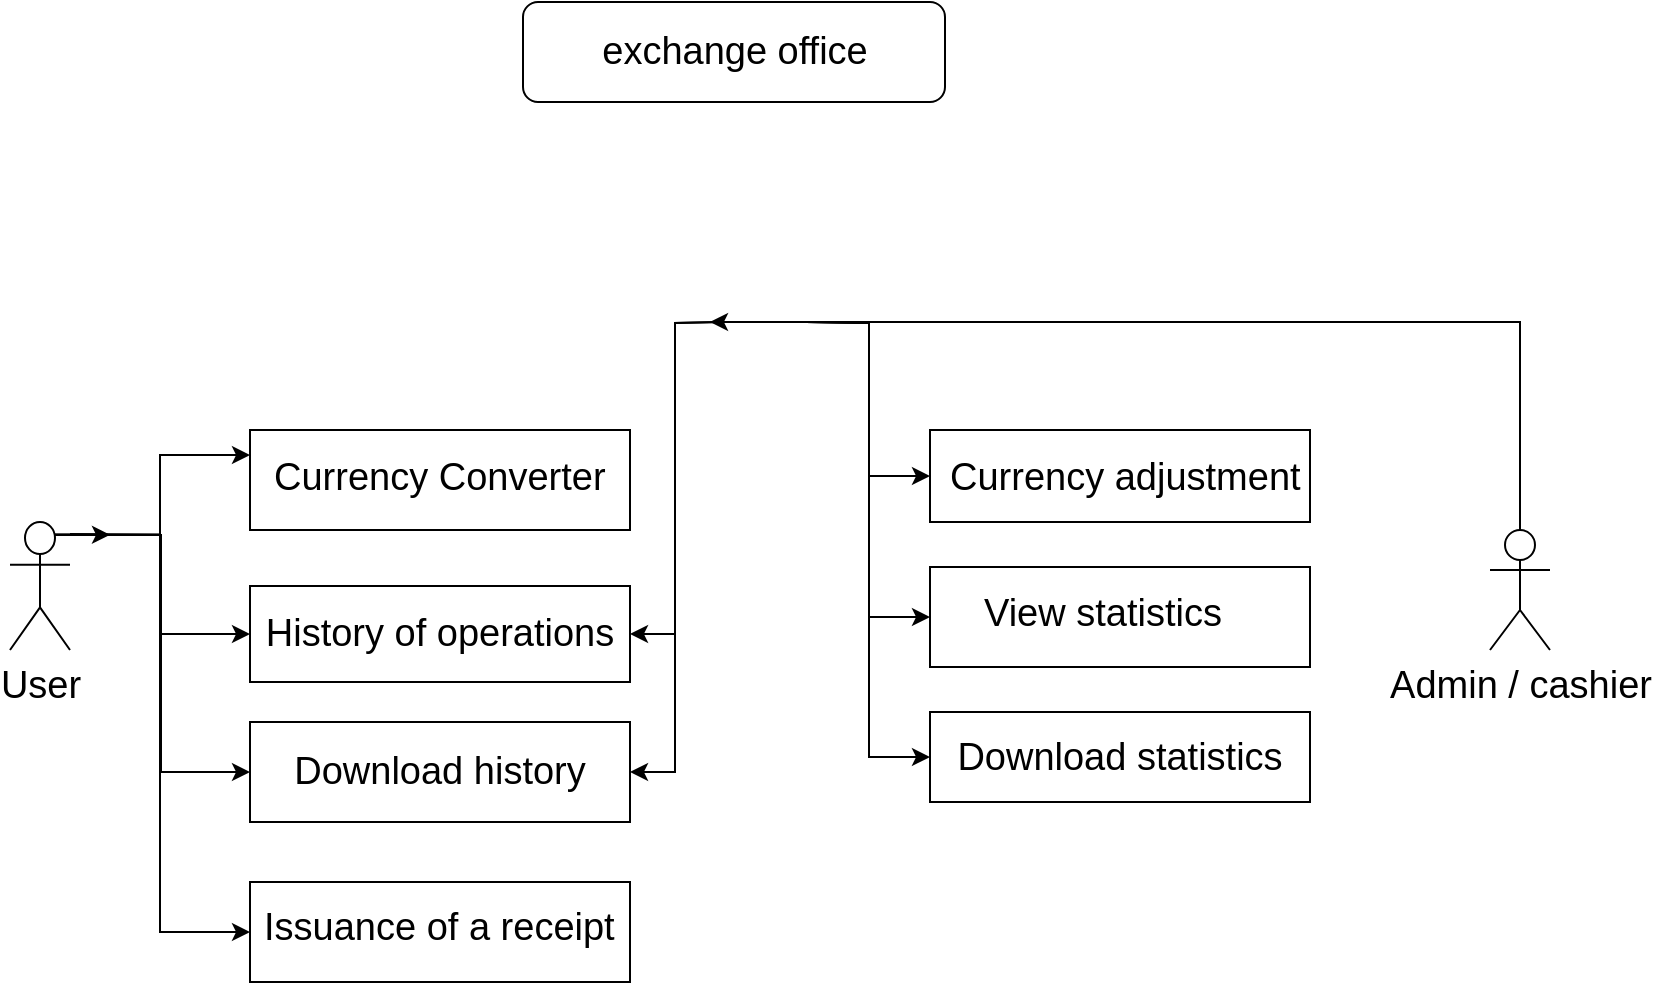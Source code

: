 <mxfile version="12.1.8" type="github" pages="1">
  <diagram name="Page-1" id="90a13364-a465-7bf4-72fc-28e22215d7a0">
    <mxGraphModel dx="932" dy="600" grid="1" gridSize="10" guides="1" tooltips="1" connect="1" arrows="1" fold="1" page="1" pageScale="1.5" pageWidth="1169" pageHeight="826" background="#ffffff" math="0" shadow="0">
      <root>
        <mxCell id="0" style=";html=1;"/>
        <mxCell id="1" style=";html=1;" parent="0"/>
        <mxCell id="6AYyEVtHDju9qtjBgxED-3" value="exchange office" style="rounded=1;whiteSpace=wrap;html=1;fontSize=19;" parent="1" vertex="1">
          <mxGeometry x="766.5" y="340" width="211" height="50" as="geometry"/>
        </mxCell>
        <mxCell id="6AYyEVtHDju9qtjBgxED-21" style="edgeStyle=orthogonalEdgeStyle;rounded=0;orthogonalLoop=1;jettySize=auto;html=1;exitX=0.75;exitY=0.1;exitDx=0;exitDy=0;exitPerimeter=0;fontSize=19;" parent="1" source="6AYyEVtHDju9qtjBgxED-4" target="6AYyEVtHDju9qtjBgxED-17" edge="1">
          <mxGeometry relative="1" as="geometry"/>
        </mxCell>
        <mxCell id="6AYyEVtHDju9qtjBgxED-23" style="edgeStyle=orthogonalEdgeStyle;rounded=0;orthogonalLoop=1;jettySize=auto;html=1;entryX=0;entryY=0.5;entryDx=0;entryDy=0;fontSize=19;" parent="1" target="6AYyEVtHDju9qtjBgxED-22" edge="1">
          <mxGeometry relative="1" as="geometry">
            <mxPoint x="540" y="606" as="sourcePoint"/>
          </mxGeometry>
        </mxCell>
        <mxCell id="6AYyEVtHDju9qtjBgxED-24" style="edgeStyle=orthogonalEdgeStyle;rounded=0;orthogonalLoop=1;jettySize=auto;html=1;exitX=0.75;exitY=0.1;exitDx=0;exitDy=0;exitPerimeter=0;entryX=0;entryY=0.25;entryDx=0;entryDy=0;fontSize=19;" parent="1" source="6AYyEVtHDju9qtjBgxED-4" target="6AYyEVtHDju9qtjBgxED-15" edge="1">
          <mxGeometry relative="1" as="geometry"/>
        </mxCell>
        <mxCell id="6AYyEVtHDju9qtjBgxED-27" style="edgeStyle=orthogonalEdgeStyle;rounded=0;orthogonalLoop=1;jettySize=auto;html=1;exitX=0.75;exitY=0.1;exitDx=0;exitDy=0;exitPerimeter=0;entryX=0;entryY=0.5;entryDx=0;entryDy=0;fontSize=19;" parent="1" source="6AYyEVtHDju9qtjBgxED-4" target="6AYyEVtHDju9qtjBgxED-25" edge="1">
          <mxGeometry relative="1" as="geometry"/>
        </mxCell>
        <mxCell id="6AYyEVtHDju9qtjBgxED-39" style="edgeStyle=orthogonalEdgeStyle;rounded=0;orthogonalLoop=1;jettySize=auto;html=1;exitX=0.75;exitY=0.1;exitDx=0;exitDy=0;exitPerimeter=0;fontSize=19;" parent="1" source="6AYyEVtHDju9qtjBgxED-4" edge="1">
          <mxGeometry relative="1" as="geometry">
            <mxPoint x="560" y="606" as="targetPoint"/>
          </mxGeometry>
        </mxCell>
        <mxCell id="6AYyEVtHDju9qtjBgxED-4" value="User" style="shape=umlActor;verticalLabelPosition=bottom;labelBackgroundColor=#ffffff;verticalAlign=top;html=1;outlineConnect=0;fontSize=19;" parent="1" vertex="1">
          <mxGeometry x="510" y="600" width="30" height="64" as="geometry"/>
        </mxCell>
        <mxCell id="AcIC_pg4494FrDrm9kNM-2" style="edgeStyle=orthogonalEdgeStyle;rounded=0;orthogonalLoop=1;jettySize=auto;html=1;exitX=0.5;exitY=0;exitDx=0;exitDy=0;exitPerimeter=0;" edge="1" parent="1" source="6AYyEVtHDju9qtjBgxED-9">
          <mxGeometry relative="1" as="geometry">
            <mxPoint x="860" y="500" as="targetPoint"/>
            <Array as="points">
              <mxPoint x="1265" y="530"/>
              <mxPoint x="1265" y="530"/>
            </Array>
          </mxGeometry>
        </mxCell>
        <mxCell id="6AYyEVtHDju9qtjBgxED-9" value="Admin / cashier" style="shape=umlActor;verticalLabelPosition=bottom;labelBackgroundColor=#ffffff;verticalAlign=top;html=1;outlineConnect=0;fontSize=19;" parent="1" vertex="1">
          <mxGeometry x="1250" y="604" width="30" height="60" as="geometry"/>
        </mxCell>
        <mxCell id="6AYyEVtHDju9qtjBgxED-19" style="edgeStyle=orthogonalEdgeStyle;rounded=0;orthogonalLoop=1;jettySize=auto;html=1;exitX=0.5;exitY=1;exitDx=0;exitDy=0;entryX=1;entryY=0.5;entryDx=0;entryDy=0;fontSize=19;" parent="1" target="6AYyEVtHDju9qtjBgxED-17" edge="1">
          <mxGeometry relative="1" as="geometry">
            <mxPoint x="865" y="500" as="sourcePoint"/>
          </mxGeometry>
        </mxCell>
        <mxCell id="6AYyEVtHDju9qtjBgxED-29" style="edgeStyle=orthogonalEdgeStyle;rounded=0;orthogonalLoop=1;jettySize=auto;html=1;exitX=0.5;exitY=1;exitDx=0;exitDy=0;entryX=1;entryY=0.5;entryDx=0;entryDy=0;fontSize=19;" parent="1" target="6AYyEVtHDju9qtjBgxED-22" edge="1">
          <mxGeometry relative="1" as="geometry">
            <mxPoint x="865" y="500" as="sourcePoint"/>
          </mxGeometry>
        </mxCell>
        <mxCell id="6AYyEVtHDju9qtjBgxED-31" style="edgeStyle=orthogonalEdgeStyle;rounded=0;orthogonalLoop=1;jettySize=auto;html=1;exitX=0.75;exitY=1;exitDx=0;exitDy=0;entryX=0;entryY=0.5;entryDx=0;entryDy=0;fontSize=19;" parent="1" target="6AYyEVtHDju9qtjBgxED-28" edge="1">
          <mxGeometry relative="1" as="geometry">
            <mxPoint x="908" y="500" as="sourcePoint"/>
          </mxGeometry>
        </mxCell>
        <mxCell id="6AYyEVtHDju9qtjBgxED-34" style="edgeStyle=orthogonalEdgeStyle;rounded=0;orthogonalLoop=1;jettySize=auto;html=1;exitX=0.75;exitY=1;exitDx=0;exitDy=0;entryX=0;entryY=0.5;entryDx=0;entryDy=0;fontSize=19;" parent="1" target="6AYyEVtHDju9qtjBgxED-32" edge="1">
          <mxGeometry relative="1" as="geometry">
            <mxPoint x="908" y="500" as="sourcePoint"/>
          </mxGeometry>
        </mxCell>
        <mxCell id="6AYyEVtHDju9qtjBgxED-36" style="edgeStyle=orthogonalEdgeStyle;rounded=0;orthogonalLoop=1;jettySize=auto;html=1;exitX=0.75;exitY=1;exitDx=0;exitDy=0;entryX=0;entryY=0.5;entryDx=0;entryDy=0;fontSize=19;" parent="1" target="6AYyEVtHDju9qtjBgxED-35" edge="1">
          <mxGeometry relative="1" as="geometry">
            <mxPoint x="908" y="500" as="sourcePoint"/>
          </mxGeometry>
        </mxCell>
        <mxCell id="6AYyEVtHDju9qtjBgxED-15" value="" style="rounded=0;whiteSpace=wrap;html=1;fontSize=19;" parent="1" vertex="1">
          <mxGeometry x="630" y="554" width="190" height="50" as="geometry"/>
        </mxCell>
        <mxCell id="6AYyEVtHDju9qtjBgxED-16" value="Currency Converter" style="text;html=1;fontSize=19;" parent="1" vertex="1">
          <mxGeometry x="640" y="560" width="190" height="40" as="geometry"/>
        </mxCell>
        <mxCell id="6AYyEVtHDju9qtjBgxED-17" value="History of operations" style="rounded=0;whiteSpace=wrap;html=1;fontSize=19;" parent="1" vertex="1">
          <mxGeometry x="630" y="632" width="190" height="48" as="geometry"/>
        </mxCell>
        <mxCell id="6AYyEVtHDju9qtjBgxED-22" value="Download history" style="rounded=0;whiteSpace=wrap;html=1;fontSize=19;align=center;" parent="1" vertex="1">
          <mxGeometry x="630" y="700" width="190" height="50" as="geometry"/>
        </mxCell>
        <mxCell id="6AYyEVtHDju9qtjBgxED-25" value="" style="rounded=0;whiteSpace=wrap;html=1;fontSize=19;" parent="1" vertex="1">
          <mxGeometry x="630" y="780" width="190" height="50" as="geometry"/>
        </mxCell>
        <mxCell id="6AYyEVtHDju9qtjBgxED-26" value="Issuance of a receipt" style="text;html=1;fontSize=19;" parent="1" vertex="1">
          <mxGeometry x="635" y="785" width="200" height="40" as="geometry"/>
        </mxCell>
        <mxCell id="6AYyEVtHDju9qtjBgxED-28" value="" style="rounded=0;whiteSpace=wrap;html=1;fontSize=19;align=center;" parent="1" vertex="1">
          <mxGeometry x="970" y="554" width="190" height="46" as="geometry"/>
        </mxCell>
        <mxCell id="6AYyEVtHDju9qtjBgxED-30" value="Currency adjustment" style="text;html=1;fontSize=19;" parent="1" vertex="1">
          <mxGeometry x="977.5" y="560" width="200" height="40" as="geometry"/>
        </mxCell>
        <mxCell id="6AYyEVtHDju9qtjBgxED-32" value="" style="rounded=0;whiteSpace=wrap;html=1;fontSize=19;align=center;" parent="1" vertex="1">
          <mxGeometry x="970" y="622.5" width="190" height="50" as="geometry"/>
        </mxCell>
        <mxCell id="6AYyEVtHDju9qtjBgxED-33" value="View statistics" style="text;html=1;fontSize=19;" parent="1" vertex="1">
          <mxGeometry x="995" y="627.5" width="140" height="40" as="geometry"/>
        </mxCell>
        <mxCell id="6AYyEVtHDju9qtjBgxED-35" value="Download statistics" style="rounded=0;whiteSpace=wrap;html=1;fontSize=19;align=center;" parent="1" vertex="1">
          <mxGeometry x="970" y="695" width="190" height="45" as="geometry"/>
        </mxCell>
      </root>
    </mxGraphModel>
  </diagram>
</mxfile>
